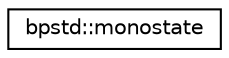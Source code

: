 digraph "Graphical Class Hierarchy"
{
 // LATEX_PDF_SIZE
  edge [fontname="Helvetica",fontsize="10",labelfontname="Helvetica",labelfontsize="10"];
  node [fontname="Helvetica",fontsize="10",shape=record];
  rankdir="LR";
  Node0 [label="bpstd::monostate",height=0.2,width=0.4,color="black", fillcolor="white", style="filled",URL="$d4/dd3/structbpstd_1_1monostate.html",tooltip=" "];
}
